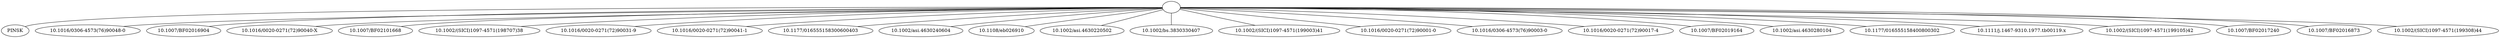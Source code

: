 strict graph mind_map217 {
	"" -- PINSK
	"" -- "10.1016/0306-4573(76)90048-0"
	"" -- "10.1007/BF02016904"
	"" -- "10.1016/0020-0271(72)90040-X"
	"" -- "10.1007/BF02101668"
	"" -- "10.1002/(SICI)1097-4571(198707)38"
	"" -- "10.1016/0020-0271(72)90031-9"
	"" -- "10.1016/0020-0271(72)90041-1"
	"" -- "10.1177/016555158300600403"
	"" -- "10.1002/asi.4630240604"
	"" -- "10.1108/eb026910"
	"" -- "10.1002/asi.4630220502"
	"" -- "10.1002/bs.3830330407"
	"" -- "10.1002/(SICI)1097-4571(199003)41"
	"" -- "10.1016/0020-0271(72)90001-0"
	"" -- "10.1016/0306-4573(76)90003-0"
	"" -- "10.1016/0020-0271(72)90017-4"
	"" -- "10.1007/BF02019164"
	"" -- "10.1002/asi.4630280104"
	"" -- "10.1177/016555158400800302"
	"" -- "10.1111/j.1467-9310.1977.tb00119.x"
	"" -- "10.1002/(SICI)1097-4571(199105)42"
	"" -- "10.1007/BF02017240"
	"" -- "10.1007/BF02016873"
	"" -- "10.1002/(SICI)1097-4571(199308)44"
}
